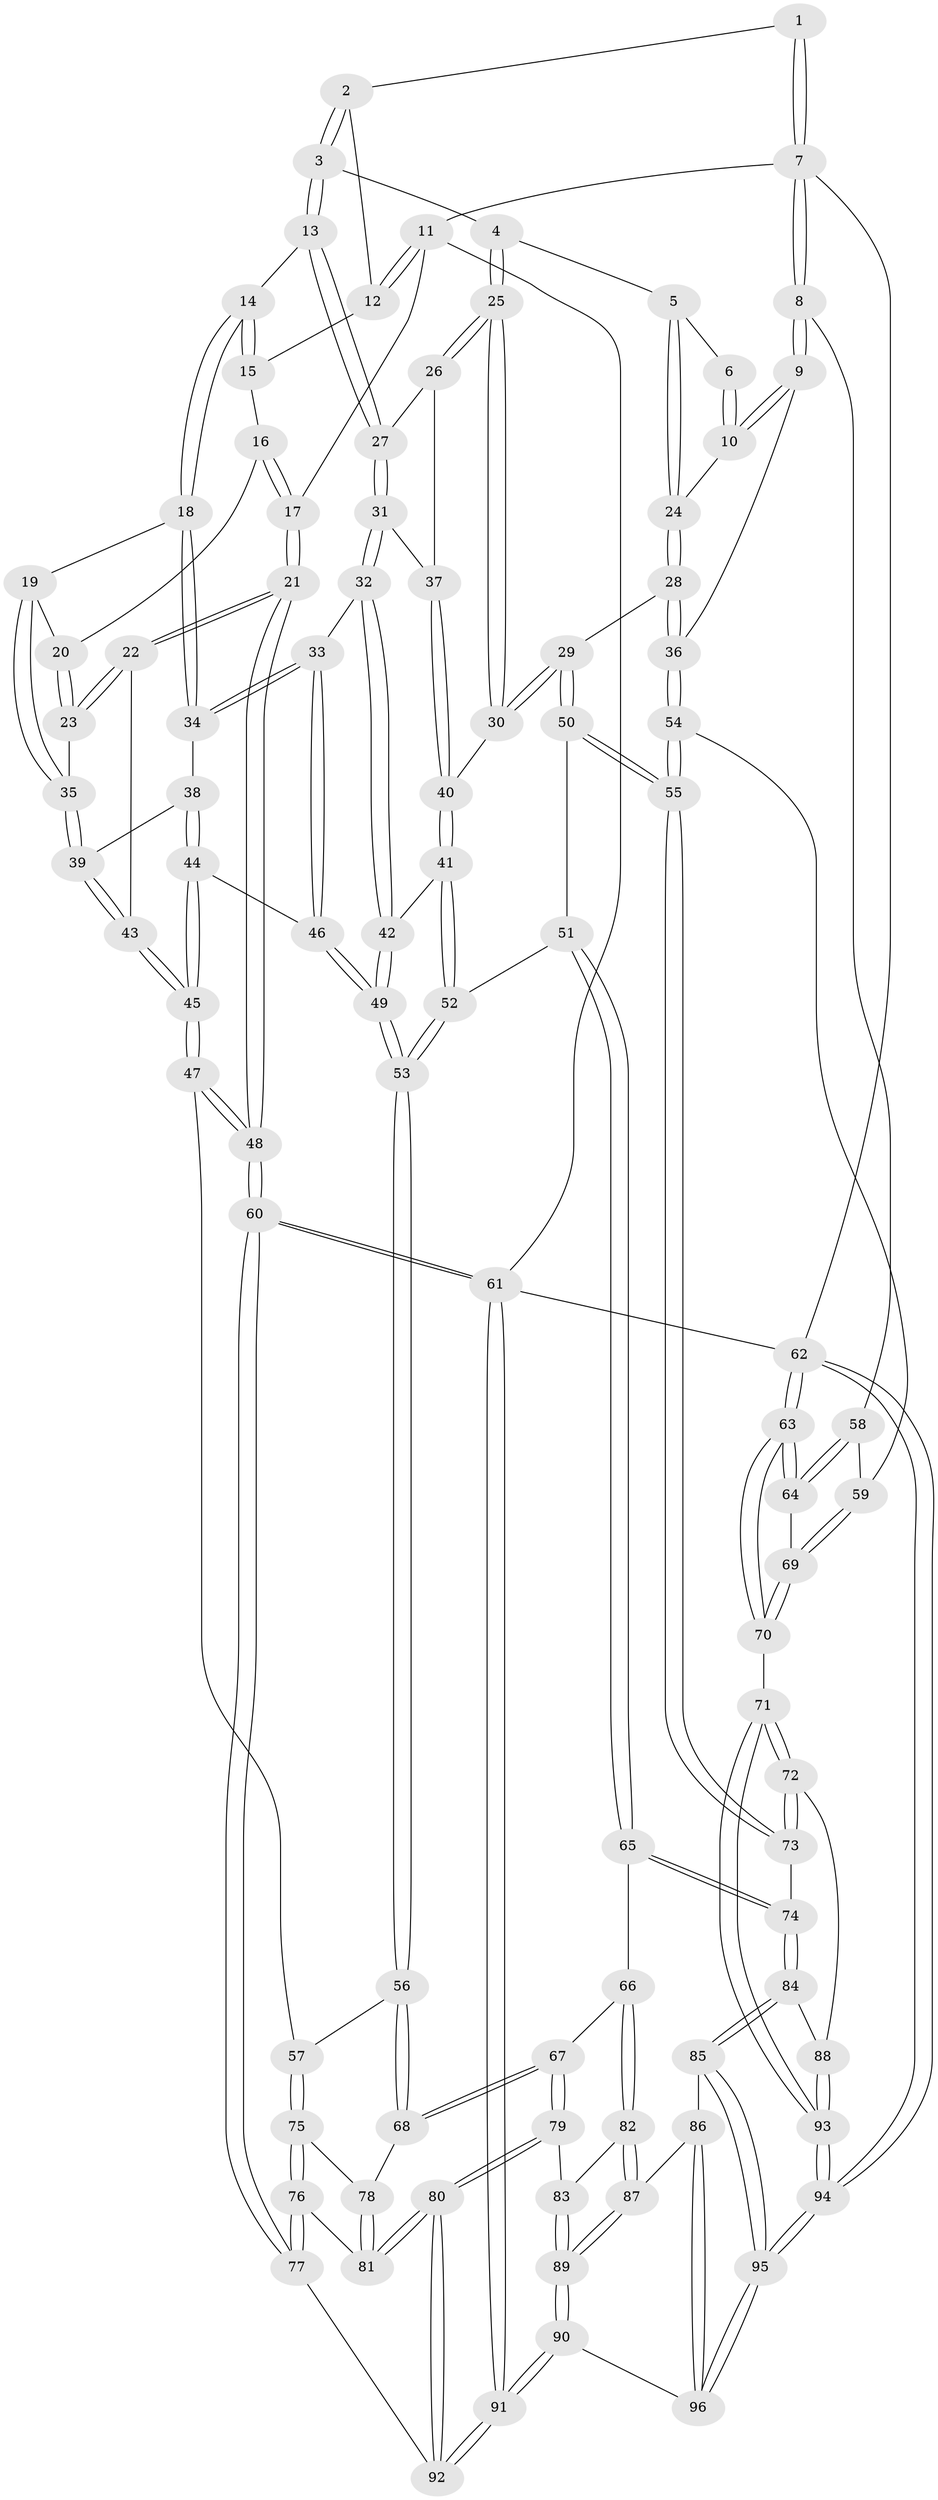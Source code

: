 // Generated by graph-tools (version 1.1) at 2025/03/03/09/25 03:03:24]
// undirected, 96 vertices, 237 edges
graph export_dot {
graph [start="1"]
  node [color=gray90,style=filled];
  1 [pos="+0.8297672173591206+0"];
  2 [pos="+0.35805863155112044+0"];
  3 [pos="+0.4561877490147108+0.08707013146527115"];
  4 [pos="+0.5135009894979238+0.14090845364346452"];
  5 [pos="+0.622884569022939+0.15564090985898696"];
  6 [pos="+0.7274337207614354+0"];
  7 [pos="+1+0"];
  8 [pos="+1+0.2091809163691384"];
  9 [pos="+0.8007083666970721+0.20173240894445296"];
  10 [pos="+0.7880824327872088+0.19803458639907512"];
  11 [pos="+0+0"];
  12 [pos="+0.11875728698538981+0"];
  13 [pos="+0.2866356730180334+0.23561366945225878"];
  14 [pos="+0.27157442364769885+0.2330020652386332"];
  15 [pos="+0.17901056458064216+0.15287641413292274"];
  16 [pos="+0.11740491363915947+0.22960303940976529"];
  17 [pos="+0+0"];
  18 [pos="+0.21389487146820446+0.30046330677208494"];
  19 [pos="+0.14490501939624498+0.29105718594432434"];
  20 [pos="+0.1163617306112685+0.2344082900448556"];
  21 [pos="+0+0.3029067364006586"];
  22 [pos="+0+0.33316188316734857"];
  23 [pos="+0.021789655158176786+0.31190563339922517"];
  24 [pos="+0.6467155052695907+0.1731318555330463"];
  25 [pos="+0.47062493167652625+0.29811087104624484"];
  26 [pos="+0.3737099856824106+0.29233162859118544"];
  27 [pos="+0.3054575614194693+0.2650369736957393"];
  28 [pos="+0.6271105598738762+0.40090187444555264"];
  29 [pos="+0.4945192727059271+0.3898539682923503"];
  30 [pos="+0.4896529666210644+0.38621150574234153"];
  31 [pos="+0.30244416233086313+0.3343083504880018"];
  32 [pos="+0.2902182075067699+0.3978195898904221"];
  33 [pos="+0.2531727672221599+0.39660393165175956"];
  34 [pos="+0.21212448585228919+0.37775170729216706"];
  35 [pos="+0.1286750421213732+0.3372594120492962"];
  36 [pos="+0.6734728316551887+0.4371369537855482"];
  37 [pos="+0.36294880521364303+0.3412274806330797"];
  38 [pos="+0.16390617482979322+0.39116400311102356"];
  39 [pos="+0.14493940615618905+0.3819557153247957"];
  40 [pos="+0.38212444207614954+0.42120256006739837"];
  41 [pos="+0.36963090359546596+0.42814331716681436"];
  42 [pos="+0.32281032307609653+0.4245698144040317"];
  43 [pos="+0.06591078629291819+0.4096675096093919"];
  44 [pos="+0.1593156254324182+0.4550665910256467"];
  45 [pos="+0.07958214592991504+0.5209905809010082"];
  46 [pos="+0.21225188195226954+0.4863460165595891"];
  47 [pos="+0.07228222967232917+0.5420067780075521"];
  48 [pos="+0+0.5264273858162105"];
  49 [pos="+0.25012896344889907+0.5746790621861585"];
  50 [pos="+0.48865118876159946+0.5755376351411409"];
  51 [pos="+0.4283219381421467+0.5803832858618788"];
  52 [pos="+0.39437588381596805+0.57011987125056"];
  53 [pos="+0.24881424066652585+0.6104222901950677"];
  54 [pos="+0.7149569161044028+0.4961070135708017"];
  55 [pos="+0.5617523359348117+0.6223342894209354"];
  56 [pos="+0.22487607103926766+0.6422921483873518"];
  57 [pos="+0.15188231060531043+0.6365425905795499"];
  58 [pos="+1+0.3523005570506693"];
  59 [pos="+0.7763168850847365+0.5119849579670104"];
  60 [pos="+0+0.8379534841717942"];
  61 [pos="+0+1"];
  62 [pos="+1+1"];
  63 [pos="+1+0.8272962512155326"];
  64 [pos="+1+0.5756292870177989"];
  65 [pos="+0.3866617639276732+0.7652161090354274"];
  66 [pos="+0.3744505773631055+0.765994349906493"];
  67 [pos="+0.2917009607033801+0.7347813147768207"];
  68 [pos="+0.2332346821844742+0.6583846524327408"];
  69 [pos="+0.8125551920643018+0.706142489264623"];
  70 [pos="+0.7981299626192141+0.7923889000540428"];
  71 [pos="+0.7716674336457933+0.8174470867006862"];
  72 [pos="+0.6347847821962821+0.7717230218673157"];
  73 [pos="+0.5673608963712414+0.7052505755346291"];
  74 [pos="+0.42443845792722373+0.7745472764905384"];
  75 [pos="+0.03085707346571275+0.7493447685227779"];
  76 [pos="+0+0.798715855844711"];
  77 [pos="+0+0.8177316921305808"];
  78 [pos="+0.1604121657278825+0.8059878822041878"];
  79 [pos="+0.2187105392195153+0.8844525137159776"];
  80 [pos="+0.1929852206226955+0.8876529317136885"];
  81 [pos="+0.1853092637692706+0.8805452429719736"];
  82 [pos="+0.3438559818332263+0.8764387026350642"];
  83 [pos="+0.2334513027834949+0.8949171914711905"];
  84 [pos="+0.4739077639740057+0.8996560473166316"];
  85 [pos="+0.4407376611588114+0.928367689515192"];
  86 [pos="+0.43925430028264056+0.9290955079044042"];
  87 [pos="+0.375405306568023+0.9397477232117354"];
  88 [pos="+0.5222888799494072+0.9090845858011481"];
  89 [pos="+0.3100978275075539+1"];
  90 [pos="+0.2855176598556112+1"];
  91 [pos="+0.1352698534167995+1"];
  92 [pos="+0.13153101540655482+0.9727980553962452"];
  93 [pos="+0.75446735729297+1"];
  94 [pos="+0.7722250270556299+1"];
  95 [pos="+0.6069575246628542+1"];
  96 [pos="+0.40363983374694873+1"];
  1 -- 2;
  1 -- 7;
  1 -- 7;
  2 -- 3;
  2 -- 3;
  2 -- 12;
  3 -- 4;
  3 -- 13;
  3 -- 13;
  4 -- 5;
  4 -- 25;
  4 -- 25;
  5 -- 6;
  5 -- 24;
  5 -- 24;
  6 -- 10;
  6 -- 10;
  7 -- 8;
  7 -- 8;
  7 -- 11;
  7 -- 62;
  8 -- 9;
  8 -- 9;
  8 -- 58;
  9 -- 10;
  9 -- 10;
  9 -- 36;
  10 -- 24;
  11 -- 12;
  11 -- 12;
  11 -- 17;
  11 -- 61;
  12 -- 15;
  13 -- 14;
  13 -- 27;
  13 -- 27;
  14 -- 15;
  14 -- 15;
  14 -- 18;
  14 -- 18;
  15 -- 16;
  16 -- 17;
  16 -- 17;
  16 -- 20;
  17 -- 21;
  17 -- 21;
  18 -- 19;
  18 -- 34;
  18 -- 34;
  19 -- 20;
  19 -- 35;
  19 -- 35;
  20 -- 23;
  20 -- 23;
  21 -- 22;
  21 -- 22;
  21 -- 48;
  21 -- 48;
  22 -- 23;
  22 -- 23;
  22 -- 43;
  23 -- 35;
  24 -- 28;
  24 -- 28;
  25 -- 26;
  25 -- 26;
  25 -- 30;
  25 -- 30;
  26 -- 27;
  26 -- 37;
  27 -- 31;
  27 -- 31;
  28 -- 29;
  28 -- 36;
  28 -- 36;
  29 -- 30;
  29 -- 30;
  29 -- 50;
  29 -- 50;
  30 -- 40;
  31 -- 32;
  31 -- 32;
  31 -- 37;
  32 -- 33;
  32 -- 42;
  32 -- 42;
  33 -- 34;
  33 -- 34;
  33 -- 46;
  33 -- 46;
  34 -- 38;
  35 -- 39;
  35 -- 39;
  36 -- 54;
  36 -- 54;
  37 -- 40;
  37 -- 40;
  38 -- 39;
  38 -- 44;
  38 -- 44;
  39 -- 43;
  39 -- 43;
  40 -- 41;
  40 -- 41;
  41 -- 42;
  41 -- 52;
  41 -- 52;
  42 -- 49;
  42 -- 49;
  43 -- 45;
  43 -- 45;
  44 -- 45;
  44 -- 45;
  44 -- 46;
  45 -- 47;
  45 -- 47;
  46 -- 49;
  46 -- 49;
  47 -- 48;
  47 -- 48;
  47 -- 57;
  48 -- 60;
  48 -- 60;
  49 -- 53;
  49 -- 53;
  50 -- 51;
  50 -- 55;
  50 -- 55;
  51 -- 52;
  51 -- 65;
  51 -- 65;
  52 -- 53;
  52 -- 53;
  53 -- 56;
  53 -- 56;
  54 -- 55;
  54 -- 55;
  54 -- 59;
  55 -- 73;
  55 -- 73;
  56 -- 57;
  56 -- 68;
  56 -- 68;
  57 -- 75;
  57 -- 75;
  58 -- 59;
  58 -- 64;
  58 -- 64;
  59 -- 69;
  59 -- 69;
  60 -- 61;
  60 -- 61;
  60 -- 77;
  60 -- 77;
  61 -- 91;
  61 -- 91;
  61 -- 62;
  62 -- 63;
  62 -- 63;
  62 -- 94;
  62 -- 94;
  63 -- 64;
  63 -- 64;
  63 -- 70;
  63 -- 70;
  64 -- 69;
  65 -- 66;
  65 -- 74;
  65 -- 74;
  66 -- 67;
  66 -- 82;
  66 -- 82;
  67 -- 68;
  67 -- 68;
  67 -- 79;
  67 -- 79;
  68 -- 78;
  69 -- 70;
  69 -- 70;
  70 -- 71;
  71 -- 72;
  71 -- 72;
  71 -- 93;
  71 -- 93;
  72 -- 73;
  72 -- 73;
  72 -- 88;
  73 -- 74;
  74 -- 84;
  74 -- 84;
  75 -- 76;
  75 -- 76;
  75 -- 78;
  76 -- 77;
  76 -- 77;
  76 -- 81;
  77 -- 92;
  78 -- 81;
  78 -- 81;
  79 -- 80;
  79 -- 80;
  79 -- 83;
  80 -- 81;
  80 -- 81;
  80 -- 92;
  80 -- 92;
  82 -- 83;
  82 -- 87;
  82 -- 87;
  83 -- 89;
  83 -- 89;
  84 -- 85;
  84 -- 85;
  84 -- 88;
  85 -- 86;
  85 -- 95;
  85 -- 95;
  86 -- 87;
  86 -- 96;
  86 -- 96;
  87 -- 89;
  87 -- 89;
  88 -- 93;
  88 -- 93;
  89 -- 90;
  89 -- 90;
  90 -- 91;
  90 -- 91;
  90 -- 96;
  91 -- 92;
  91 -- 92;
  93 -- 94;
  93 -- 94;
  94 -- 95;
  94 -- 95;
  95 -- 96;
  95 -- 96;
}
